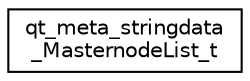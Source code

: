 digraph "Graphical Class Hierarchy"
{
 // LATEX_PDF_SIZE
  edge [fontname="Helvetica",fontsize="10",labelfontname="Helvetica",labelfontsize="10"];
  node [fontname="Helvetica",fontsize="10",shape=record];
  rankdir="LR";
  Node0 [label="qt_meta_stringdata\l_MasternodeList_t",height=0.2,width=0.4,color="black", fillcolor="white", style="filled",URL="$structqt__meta__stringdata___masternode_list__t.html",tooltip=" "];
}
